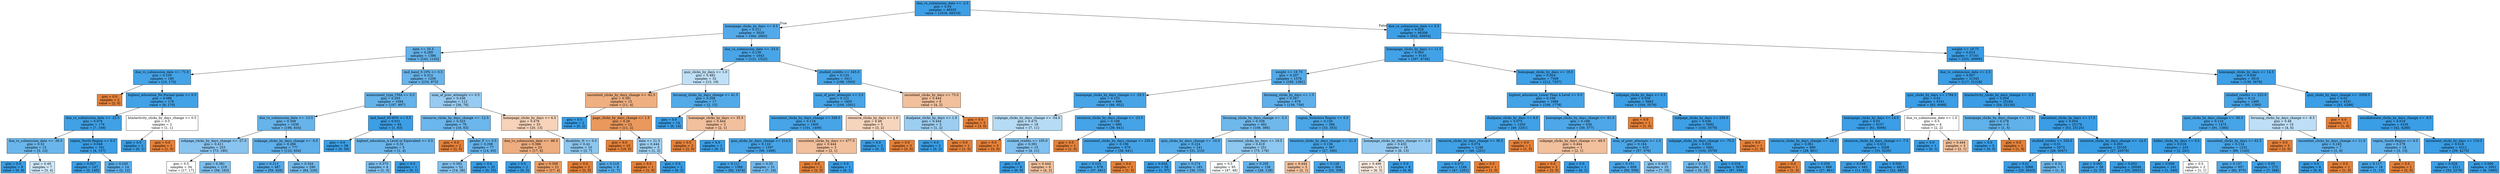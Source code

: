 digraph Tree {
node [shape=box, style="filled", color="black"] ;
0 [label="due_vs_submission_date <= -2.5\ngini = 0.04\nsamples = 49335\nvalue = [1016, 48319]", fillcolor="#399de5fa"] ;
1 [label="homepage_clicks_by_days <= 9.5\ngini = 0.211\nsamples = 3029\nvalue = [364, 2665]", fillcolor="#399de5dc"] ;
0 -> 1 [labeldistance=2.5, labelangle=45, headlabel="True"] ;
2 [label="date <= 35.5\ngini = 0.289\nsamples = 1386\nvalue = [243, 1143]", fillcolor="#399de5c9"] ;
1 -> 2 ;
3 [label="due_vs_submission_date <= -71.0\ngini = 0.105\nsamples = 180\nvalue = [10, 170]", fillcolor="#399de5f0"] ;
2 -> 3 ;
4 [label="gini = 0.0\nsamples = 2\nvalue = [2, 0]", fillcolor="#e58139ff"] ;
3 -> 4 ;
5 [label="highest_education_No Formal quals <= 0.5\ngini = 0.086\nsamples = 178\nvalue = [8, 170]", fillcolor="#399de5f3"] ;
3 -> 5 ;
6 [label="due_vs_submission_date <= -22.5\ngini = 0.076\nsamples = 176\nvalue = [7, 169]", fillcolor="#399de5f4"] ;
5 -> 6 ;
7 [label="due_vs_submission_date <= -36.5\ngini = 0.32\nsamples = 15\nvalue = [3, 12]", fillcolor="#399de5bf"] ;
6 -> 7 ;
8 [label="gini = 0.0\nsamples = 8\nvalue = [0, 8]", fillcolor="#399de5ff"] ;
7 -> 8 ;
9 [label="gini = 0.49\nsamples = 7\nvalue = [3, 4]", fillcolor="#399de540"] ;
7 -> 9 ;
10 [label="region_North Region <= 0.5\ngini = 0.048\nsamples = 161\nvalue = [4, 157]", fillcolor="#399de5f9"] ;
6 -> 10 ;
11 [label="gini = 0.027\nsamples = 147\nvalue = [2, 145]", fillcolor="#399de5fb"] ;
10 -> 11 ;
12 [label="gini = 0.245\nsamples = 14\nvalue = [2, 12]", fillcolor="#399de5d4"] ;
10 -> 12 ;
13 [label="htmlactivity_clicks_by_days_change <= 0.5\ngini = 0.5\nsamples = 2\nvalue = [1, 1]", fillcolor="#e5813900"] ;
5 -> 13 ;
14 [label="gini = 0.0\nsamples = 1\nvalue = [0, 1]", fillcolor="#399de5ff"] ;
13 -> 14 ;
15 [label="gini = 0.0\nsamples = 1\nvalue = [1, 0]", fillcolor="#e58139ff"] ;
13 -> 15 ;
16 [label="imd_band_0-10% <= 0.5\ngini = 0.312\nsamples = 1206\nvalue = [233, 973]", fillcolor="#399de5c2"] ;
2 -> 16 ;
17 [label="assessment_type_CMA <= 0.5\ngini = 0.295\nsamples = 1094\nvalue = [197, 897]", fillcolor="#399de5c7"] ;
16 -> 17 ;
18 [label="due_vs_submission_date <= -13.5\ngini = 0.308\nsamples = 1030\nvalue = [196, 834]", fillcolor="#399de5c3"] ;
17 -> 18 ;
19 [label="subpage_clicks_by_days_change <= -27.5\ngini = 0.411\nsamples = 253\nvalue = [73, 180]", fillcolor="#399de598"] ;
18 -> 19 ;
20 [label="gini = 0.5\nsamples = 34\nvalue = [17, 17]", fillcolor="#e5813900"] ;
19 -> 20 ;
21 [label="gini = 0.381\nsamples = 219\nvalue = [56, 163]", fillcolor="#399de5a7"] ;
19 -> 21 ;
22 [label="subpage_clicks_by_days_change <= -5.5\ngini = 0.266\nsamples = 777\nvalue = [123, 654]", fillcolor="#399de5cf"] ;
18 -> 22 ;
23 [label="gini = 0.213\nsamples = 487\nvalue = [59, 428]", fillcolor="#399de5dc"] ;
22 -> 23 ;
24 [label="gini = 0.344\nsamples = 290\nvalue = [64, 226]", fillcolor="#399de5b7"] ;
22 -> 24 ;
25 [label="imd_band_50-60% <= 0.5\ngini = 0.031\nsamples = 64\nvalue = [1, 63]", fillcolor="#399de5fb"] ;
17 -> 25 ;
26 [label="gini = 0.0\nsamples = 59\nvalue = [0, 59]", fillcolor="#399de5ff"] ;
25 -> 26 ;
27 [label="highest_education_A Level or Equivalent <= 0.5\ngini = 0.32\nsamples = 5\nvalue = [1, 4]", fillcolor="#399de5bf"] ;
25 -> 27 ;
28 [label="gini = 0.375\nsamples = 4\nvalue = [1, 3]", fillcolor="#399de5aa"] ;
27 -> 28 ;
29 [label="gini = 0.0\nsamples = 1\nvalue = [0, 1]", fillcolor="#399de5ff"] ;
27 -> 29 ;
30 [label="num_of_prev_attempts <= 0.5\ngini = 0.436\nsamples = 112\nvalue = [36, 76]", fillcolor="#399de586"] ;
16 -> 30 ;
31 [label="resource_clicks_by_days_change <= -12.5\ngini = 0.323\nsamples = 79\nvalue = [16, 63]", fillcolor="#399de5be"] ;
30 -> 31 ;
32 [label="gini = 0.0\nsamples = 2\nvalue = [2, 0]", fillcolor="#e58139ff"] ;
31 -> 32 ;
33 [label="gender_F <= 0.5\ngini = 0.298\nsamples = 77\nvalue = [14, 63]", fillcolor="#399de5c6"] ;
31 -> 33 ;
34 [label="gini = 0.393\nsamples = 52\nvalue = [14, 38]", fillcolor="#399de5a1"] ;
33 -> 34 ;
35 [label="gini = 0.0\nsamples = 25\nvalue = [0, 25]", fillcolor="#399de5ff"] ;
33 -> 35 ;
36 [label="homepage_clicks_by_days <= 6.5\ngini = 0.478\nsamples = 33\nvalue = [20, 13]", fillcolor="#e5813959"] ;
30 -> 36 ;
37 [label="due_vs_submission_date <= -86.5\ngini = 0.386\nsamples = 23\nvalue = [17, 6]", fillcolor="#e58139a5"] ;
36 -> 37 ;
38 [label="gini = 0.0\nsamples = 2\nvalue = [0, 2]", fillcolor="#399de5ff"] ;
37 -> 38 ;
39 [label="gini = 0.308\nsamples = 21\nvalue = [17, 4]", fillcolor="#e58139c3"] ;
37 -> 39 ;
40 [label="disability_N <= 0.5\ngini = 0.42\nsamples = 10\nvalue = [3, 7]", fillcolor="#399de592"] ;
36 -> 40 ;
41 [label="gini = 0.0\nsamples = 2\nvalue = [2, 0]", fillcolor="#e58139ff"] ;
40 -> 41 ;
42 [label="gini = 0.219\nsamples = 8\nvalue = [1, 7]", fillcolor="#399de5db"] ;
40 -> 42 ;
43 [label="due_vs_submission_date <= -23.0\ngini = 0.136\nsamples = 1643\nvalue = [121, 1522]", fillcolor="#399de5eb"] ;
1 -> 43 ;
44 [label="quiz_clicks_by_days <= 1.0\ngini = 0.482\nsamples = 32\nvalue = [13, 19]", fillcolor="#399de551"] ;
43 -> 44 ;
45 [label="oucontent_clicks_by_days_change <= -62.5\ngini = 0.391\nsamples = 15\nvalue = [11, 4]", fillcolor="#e58139a2"] ;
44 -> 45 ;
46 [label="gini = 0.0\nsamples = 2\nvalue = [0, 2]", fillcolor="#399de5ff"] ;
45 -> 46 ;
47 [label="page_clicks_by_days_change <= 1.5\ngini = 0.26\nsamples = 13\nvalue = [11, 2]", fillcolor="#e58139d1"] ;
45 -> 47 ;
48 [label="gini = 0.0\nsamples = 10\nvalue = [10, 0]", fillcolor="#e58139ff"] ;
47 -> 48 ;
49 [label="date <= 21.5\ngini = 0.444\nsamples = 3\nvalue = [1, 2]", fillcolor="#399de57f"] ;
47 -> 49 ;
50 [label="gini = 0.0\nsamples = 1\nvalue = [1, 0]", fillcolor="#e58139ff"] ;
49 -> 50 ;
51 [label="gini = 0.0\nsamples = 2\nvalue = [0, 2]", fillcolor="#399de5ff"] ;
49 -> 51 ;
52 [label="forumng_clicks_by_days_change <= 41.5\ngini = 0.208\nsamples = 17\nvalue = [2, 15]", fillcolor="#399de5dd"] ;
44 -> 52 ;
53 [label="gini = 0.0\nsamples = 14\nvalue = [0, 14]", fillcolor="#399de5ff"] ;
52 -> 53 ;
54 [label="homepage_clicks_by_days <= 35.5\ngini = 0.444\nsamples = 3\nvalue = [2, 1]", fillcolor="#e581397f"] ;
52 -> 54 ;
55 [label="gini = 0.0\nsamples = 2\nvalue = [2, 0]", fillcolor="#e58139ff"] ;
54 -> 55 ;
56 [label="gini = 0.0\nsamples = 1\nvalue = [0, 1]", fillcolor="#399de5ff"] ;
54 -> 56 ;
57 [label="studied_credits <= 345.0\ngini = 0.125\nsamples = 1611\nvalue = [108, 1503]", fillcolor="#399de5ed"] ;
43 -> 57 ;
58 [label="num_of_prev_attempts <= 3.5\ngini = 0.121\nsamples = 1605\nvalue = [104, 1501]", fillcolor="#399de5ed"] ;
57 -> 58 ;
59 [label="oucontent_clicks_by_days_change <= 349.5\ngini = 0.118\nsamples = 1600\nvalue = [101, 1499]", fillcolor="#399de5ee"] ;
58 -> 59 ;
60 [label="quiz_clicks_by_days_change <= 214.5\ngini = 0.116\nsamples = 1597\nvalue = [99, 1498]", fillcolor="#399de5ee"] ;
59 -> 60 ;
61 [label="gini = 0.111\nsamples = 1566\nvalue = [92, 1474]", fillcolor="#399de5ef"] ;
60 -> 61 ;
62 [label="gini = 0.35\nsamples = 31\nvalue = [7, 24]", fillcolor="#399de5b5"] ;
60 -> 62 ;
63 [label="oucontent_clicks_by_days <= 477.5\ngini = 0.444\nsamples = 3\nvalue = [2, 1]", fillcolor="#e581397f"] ;
59 -> 63 ;
64 [label="gini = 0.0\nsamples = 2\nvalue = [2, 0]", fillcolor="#e58139ff"] ;
63 -> 64 ;
65 [label="gini = 0.0\nsamples = 1\nvalue = [0, 1]", fillcolor="#399de5ff"] ;
63 -> 65 ;
66 [label="resource_clicks_by_days <= 1.0\ngini = 0.48\nsamples = 5\nvalue = [3, 2]", fillcolor="#e5813955"] ;
58 -> 66 ;
67 [label="gini = 0.0\nsamples = 2\nvalue = [0, 2]", fillcolor="#399de5ff"] ;
66 -> 67 ;
68 [label="gini = 0.0\nsamples = 3\nvalue = [3, 0]", fillcolor="#e58139ff"] ;
66 -> 68 ;
69 [label="oucontent_clicks_by_days <= 73.0\ngini = 0.444\nsamples = 6\nvalue = [4, 2]", fillcolor="#e581397f"] ;
57 -> 69 ;
70 [label="dualpane_clicks_by_days <= 1.0\ngini = 0.444\nsamples = 3\nvalue = [1, 2]", fillcolor="#399de57f"] ;
69 -> 70 ;
71 [label="gini = 0.0\nsamples = 2\nvalue = [0, 2]", fillcolor="#399de5ff"] ;
70 -> 71 ;
72 [label="gini = 0.0\nsamples = 1\nvalue = [1, 0]", fillcolor="#e58139ff"] ;
70 -> 72 ;
73 [label="gini = 0.0\nsamples = 3\nvalue = [3, 0]", fillcolor="#e58139ff"] ;
69 -> 73 ;
74 [label="due_vs_submission_date <= 0.5\ngini = 0.028\nsamples = 46306\nvalue = [652, 45654]", fillcolor="#399de5fb"] ;
0 -> 74 [labeldistance=2.5, labelangle=-45, headlabel="False"] ;
75 [label="homepage_clicks_by_days <= 11.5\ngini = 0.083\nsamples = 9145\nvalue = [397, 8748]", fillcolor="#399de5f3"] ;
74 -> 75 ;
76 [label="weight <= 18.75\ngini = 0.207\nsamples = 1576\nvalue = [185, 1391]", fillcolor="#399de5dd"] ;
75 -> 76 ;
77 [label="homepage_clicks_by_days_change <= -29.5\ngini = 0.123\nsamples = 698\nvalue = [46, 652]", fillcolor="#399de5ed"] ;
76 -> 77 ;
78 [label="subpage_clicks_by_days_change <= -54.0\ngini = 0.475\nsamples = 18\nvalue = [7, 11]", fillcolor="#399de55d"] ;
77 -> 78 ;
79 [label="gini = 0.0\nsamples = 3\nvalue = [3, 0]", fillcolor="#e58139ff"] ;
78 -> 79 ;
80 [label="studied_credits <= 105.0\ngini = 0.391\nsamples = 15\nvalue = [4, 11]", fillcolor="#399de5a2"] ;
78 -> 80 ;
81 [label="gini = 0.0\nsamples = 9\nvalue = [0, 9]", fillcolor="#399de5ff"] ;
80 -> 81 ;
82 [label="gini = 0.444\nsamples = 6\nvalue = [4, 2]", fillcolor="#e581397f"] ;
80 -> 82 ;
83 [label="resource_clicks_by_days_change <= -23.5\ngini = 0.108\nsamples = 680\nvalue = [39, 641]", fillcolor="#399de5ef"] ;
77 -> 83 ;
84 [label="gini = 0.0\nsamples = 1\nvalue = [1, 0]", fillcolor="#e58139ff"] ;
83 -> 84 ;
85 [label="oucontent_clicks_by_days_change <= 230.0\ngini = 0.106\nsamples = 679\nvalue = [38, 641]", fillcolor="#399de5f0"] ;
83 -> 85 ;
86 [label="gini = 0.103\nsamples = 678\nvalue = [37, 641]", fillcolor="#399de5f0"] ;
85 -> 86 ;
87 [label="gini = 0.0\nsamples = 1\nvalue = [1, 0]", fillcolor="#e58139ff"] ;
85 -> 87 ;
88 [label="forumng_clicks_by_days <= 1.5\ngini = 0.267\nsamples = 878\nvalue = [139, 739]", fillcolor="#399de5cf"] ;
76 -> 88 ;
89 [label="forumng_clicks_by_days_change <= -5.5\ngini = 0.338\nsamples = 492\nvalue = [106, 386]", fillcolor="#399de5b9"] ;
88 -> 89 ;
90 [label="quiz_clicks_by_days_change <= -10.5\ngini = 0.224\nsamples = 241\nvalue = [31, 210]", fillcolor="#399de5d9"] ;
89 -> 90 ;
91 [label="gini = 0.034\nsamples = 58\nvalue = [1, 57]", fillcolor="#399de5fb"] ;
90 -> 91 ;
92 [label="gini = 0.274\nsamples = 183\nvalue = [30, 153]", fillcolor="#399de5cd"] ;
90 -> 92 ;
93 [label="oucontent_clicks_by_days <= 19.5\ngini = 0.419\nsamples = 251\nvalue = [75, 176]", fillcolor="#399de592"] ;
89 -> 93 ;
94 [label="gini = 0.5\nsamples = 95\nvalue = [47, 48]", fillcolor="#399de505"] ;
93 -> 94 ;
95 [label="gini = 0.295\nsamples = 156\nvalue = [28, 128]", fillcolor="#399de5c7"] ;
93 -> 95 ;
96 [label="region_Yorkshire Region <= 0.5\ngini = 0.156\nsamples = 386\nvalue = [33, 353]", fillcolor="#399de5e7"] ;
88 -> 96 ;
97 [label="resource_clicks_by_days_change <= -21.5\ngini = 0.136\nsamples = 367\nvalue = [27, 340]", fillcolor="#399de5eb"] ;
96 -> 97 ;
98 [label="gini = 0.444\nsamples = 3\nvalue = [2, 1]", fillcolor="#e581397f"] ;
97 -> 98 ;
99 [label="gini = 0.128\nsamples = 364\nvalue = [25, 339]", fillcolor="#399de5ec"] ;
97 -> 99 ;
100 [label="homepage_clicks_by_days_change <= -2.0\ngini = 0.432\nsamples = 19\nvalue = [6, 13]", fillcolor="#399de589"] ;
96 -> 100 ;
101 [label="gini = 0.496\nsamples = 11\nvalue = [6, 5]", fillcolor="#e581392a"] ;
100 -> 101 ;
102 [label="gini = 0.0\nsamples = 8\nvalue = [0, 8]", fillcolor="#399de5ff"] ;
100 -> 102 ;
103 [label="homepage_clicks_by_days <= 19.5\ngini = 0.054\nsamples = 7569\nvalue = [212, 7357]", fillcolor="#399de5f8"] ;
75 -> 103 ;
104 [label="highest_education_Lower Than A Level <= 0.5\ngini = 0.108\nsamples = 1886\nvalue = [108, 1778]", fillcolor="#399de5f0"] ;
103 -> 104 ;
105 [label="dualpane_clicks_by_days <= 6.0\ngini = 0.075\nsamples = 1250\nvalue = [49, 1201]", fillcolor="#399de5f5"] ;
104 -> 105 ;
106 [label="resource_clicks_by_days_change <= 36.5\ngini = 0.074\nsamples = 1249\nvalue = [48, 1201]", fillcolor="#399de5f5"] ;
105 -> 106 ;
107 [label="gini = 0.072\nsamples = 1248\nvalue = [47, 1201]", fillcolor="#399de5f5"] ;
106 -> 107 ;
108 [label="gini = 0.0\nsamples = 1\nvalue = [1, 0]", fillcolor="#e58139ff"] ;
106 -> 108 ;
109 [label="gini = 0.0\nsamples = 1\nvalue = [1, 0]", fillcolor="#e58139ff"] ;
105 -> 109 ;
110 [label="homepage_clicks_by_days_change <= -61.0\ngini = 0.168\nsamples = 636\nvalue = [59, 577]", fillcolor="#399de5e5"] ;
104 -> 110 ;
111 [label="subpage_clicks_by_days_change <= -49.5\ngini = 0.444\nsamples = 3\nvalue = [2, 1]", fillcolor="#e581397f"] ;
110 -> 111 ;
112 [label="gini = 0.0\nsamples = 2\nvalue = [2, 0]", fillcolor="#e58139ff"] ;
111 -> 112 ;
113 [label="gini = 0.0\nsamples = 1\nvalue = [0, 1]", fillcolor="#399de5ff"] ;
111 -> 113 ;
114 [label="num_of_prev_attempts <= 1.5\ngini = 0.164\nsamples = 633\nvalue = [57, 576]", fillcolor="#399de5e6"] ;
110 -> 114 ;
115 [label="gini = 0.151\nsamples = 608\nvalue = [50, 558]", fillcolor="#399de5e8"] ;
114 -> 115 ;
116 [label="gini = 0.403\nsamples = 25\nvalue = [7, 18]", fillcolor="#399de59c"] ;
114 -> 116 ;
117 [label="subpage_clicks_by_days <= 0.5\ngini = 0.036\nsamples = 5683\nvalue = [104, 5579]", fillcolor="#399de5fa"] ;
103 -> 117 ;
118 [label="gini = 0.0\nsamples = 1\nvalue = [1, 0]", fillcolor="#e58139ff"] ;
117 -> 118 ;
119 [label="subpage_clicks_by_days <= 259.0\ngini = 0.036\nsamples = 5682\nvalue = [103, 5579]", fillcolor="#399de5fa"] ;
117 -> 119 ;
120 [label="subpage_clicks_by_days_change <= -75.5\ngini = 0.035\nsamples = 5681\nvalue = [102, 5579]", fillcolor="#399de5fa"] ;
119 -> 120 ;
121 [label="gini = 0.34\nsamples = 23\nvalue = [5, 18]", fillcolor="#399de5b8"] ;
120 -> 121 ;
122 [label="gini = 0.034\nsamples = 5658\nvalue = [97, 5561]", fillcolor="#399de5fb"] ;
120 -> 122 ;
123 [label="gini = 0.0\nsamples = 1\nvalue = [1, 0]", fillcolor="#e58139ff"] ;
119 -> 123 ;
124 [label="weight <= 18.75\ngini = 0.014\nsamples = 37161\nvalue = [255, 36906]", fillcolor="#399de5fd"] ;
74 -> 124 ;
125 [label="due_vs_submission_date <= 2.5\ngini = 0.007\nsamples = 31345\nvalue = [117, 31228]", fillcolor="#399de5fe"] ;
124 -> 125 ;
126 [label="quiz_clicks_by_days <= 1784.5\ngini = 0.02\nsamples = 6161\nvalue = [63, 6098]", fillcolor="#399de5fc"] ;
125 -> 126 ;
127 [label="homepage_clicks_by_days <= 14.5\ngini = 0.02\nsamples = 6157\nvalue = [61, 6096]", fillcolor="#399de5fc"] ;
126 -> 127 ;
128 [label="resource_clicks_by_days_change <= -24.5\ngini = 0.061\nsamples = 889\nvalue = [28, 861]", fillcolor="#399de5f7"] ;
127 -> 128 ;
129 [label="gini = 0.0\nsamples = 1\nvalue = [1, 0]", fillcolor="#e58139ff"] ;
128 -> 129 ;
130 [label="gini = 0.059\nsamples = 888\nvalue = [27, 861]", fillcolor="#399de5f7"] ;
128 -> 130 ;
131 [label="resource_clicks_by_days_change <= -7.5\ngini = 0.012\nsamples = 5268\nvalue = [33, 5235]", fillcolor="#399de5fd"] ;
127 -> 131 ;
132 [label="gini = 0.048\nsamples = 443\nvalue = [11, 432]", fillcolor="#399de5f9"] ;
131 -> 132 ;
133 [label="gini = 0.009\nsamples = 4825\nvalue = [22, 4803]", fillcolor="#399de5fe"] ;
131 -> 133 ;
134 [label="due_vs_submission_date <= 1.5\ngini = 0.5\nsamples = 4\nvalue = [2, 2]", fillcolor="#e5813900"] ;
126 -> 134 ;
135 [label="gini = 0.0\nsamples = 1\nvalue = [0, 1]", fillcolor="#399de5ff"] ;
134 -> 135 ;
136 [label="gini = 0.444\nsamples = 3\nvalue = [2, 1]", fillcolor="#e581397f"] ;
134 -> 136 ;
137 [label="htmlactivity_clicks_by_days_change <= -2.5\ngini = 0.004\nsamples = 25184\nvalue = [54, 25130]", fillcolor="#399de5fe"] ;
125 -> 137 ;
138 [label="homepage_clicks_by_days_change <= -13.5\ngini = 0.278\nsamples = 6\nvalue = [1, 5]", fillcolor="#399de5cc"] ;
137 -> 138 ;
139 [label="gini = 0.0\nsamples = 5\nvalue = [0, 5]", fillcolor="#399de5ff"] ;
138 -> 139 ;
140 [label="gini = 0.0\nsamples = 1\nvalue = [1, 0]", fillcolor="#e58139ff"] ;
138 -> 140 ;
141 [label="oucontent_clicks_by_days <= 17.5\ngini = 0.004\nsamples = 25178\nvalue = [53, 25125]", fillcolor="#399de5fe"] ;
137 -> 141 ;
142 [label="studied_credits <= 320.0\ngini = 0.01\nsamples = 5073\nvalue = [26, 5047]", fillcolor="#399de5fe"] ;
141 -> 142 ;
143 [label="gini = 0.01\nsamples = 5068\nvalue = [25, 5043]", fillcolor="#399de5fe"] ;
142 -> 143 ;
144 [label="gini = 0.32\nsamples = 5\nvalue = [1, 4]", fillcolor="#399de5bf"] ;
142 -> 144 ;
145 [label="resource_clicks_by_days_change <= -14.5\ngini = 0.003\nsamples = 20105\nvalue = [27, 20078]", fillcolor="#399de5ff"] ;
141 -> 145 ;
146 [label="gini = 0.065\nsamples = 59\nvalue = [2, 57]", fillcolor="#399de5f6"] ;
145 -> 146 ;
147 [label="gini = 0.002\nsamples = 20046\nvalue = [25, 20021]", fillcolor="#399de5ff"] ;
145 -> 147 ;
148 [label="homepage_clicks_by_days <= 14.5\ngini = 0.046\nsamples = 5816\nvalue = [138, 5678]", fillcolor="#399de5f9"] ;
124 -> 148 ;
149 [label="studied_credits <= 225.0\ngini = 0.12\nsamples = 1485\nvalue = [95, 1390]", fillcolor="#399de5ee"] ;
148 -> 149 ;
150 [label="quiz_clicks_by_days_change <= -50.5\ngini = 0.116\nsamples = 1475\nvalue = [91, 1384]", fillcolor="#399de5ee"] ;
149 -> 150 ;
151 [label="folder_clicks_by_days <= 0.5\ngini = 0.016\nsamples = 243\nvalue = [2, 241]", fillcolor="#399de5fd"] ;
150 -> 151 ;
152 [label="gini = 0.008\nsamples = 241\nvalue = [1, 240]", fillcolor="#399de5fe"] ;
151 -> 152 ;
153 [label="gini = 0.5\nsamples = 2\nvalue = [1, 1]", fillcolor="#e5813900"] ;
151 -> 153 ;
154 [label="oucontent_clicks_by_days <= 62.5\ngini = 0.134\nsamples = 1232\nvalue = [89, 1143]", fillcolor="#399de5eb"] ;
150 -> 154 ;
155 [label="gini = 0.157\nsamples = 957\nvalue = [82, 875]", fillcolor="#399de5e7"] ;
154 -> 155 ;
156 [label="gini = 0.05\nsamples = 275\nvalue = [7, 268]", fillcolor="#399de5f8"] ;
154 -> 156 ;
157 [label="forumng_clicks_by_days_change <= -8.5\ngini = 0.48\nsamples = 10\nvalue = [4, 6]", fillcolor="#399de555"] ;
149 -> 157 ;
158 [label="gini = 0.0\nsamples = 3\nvalue = [3, 0]", fillcolor="#e58139ff"] ;
157 -> 158 ;
159 [label="oucontent_clicks_by_days_change <= 11.0\ngini = 0.245\nsamples = 7\nvalue = [1, 6]", fillcolor="#399de5d4"] ;
157 -> 159 ;
160 [label="gini = 0.0\nsamples = 6\nvalue = [0, 6]", fillcolor="#399de5ff"] ;
159 -> 160 ;
161 [label="gini = 0.0\nsamples = 1\nvalue = [1, 0]", fillcolor="#e58139ff"] ;
159 -> 161 ;
162 [label="quiz_clicks_by_days_change <= -2059.5\ngini = 0.02\nsamples = 4331\nvalue = [43, 4288]", fillcolor="#399de5fc"] ;
148 -> 162 ;
163 [label="gini = 0.0\nsamples = 1\nvalue = [1, 0]", fillcolor="#e58139ff"] ;
162 -> 163 ;
164 [label="oucollaborate_clicks_by_days_change <= -8.5\ngini = 0.019\nsamples = 4330\nvalue = [42, 4288]", fillcolor="#399de5fd"] ;
162 -> 164 ;
165 [label="region_South Region <= 0.5\ngini = 0.278\nsamples = 18\nvalue = [3, 15]", fillcolor="#399de5cc"] ;
164 -> 165 ;
166 [label="gini = 0.117\nsamples = 16\nvalue = [1, 15]", fillcolor="#399de5ee"] ;
165 -> 166 ;
167 [label="gini = 0.0\nsamples = 2\nvalue = [2, 0]", fillcolor="#e58139ff"] ;
165 -> 167 ;
168 [label="oucontent_clicks_by_days <= 110.5\ngini = 0.018\nsamples = 4312\nvalue = [39, 4273]", fillcolor="#399de5fd"] ;
164 -> 168 ;
169 [label="gini = 0.028\nsamples = 2311\nvalue = [33, 2278]", fillcolor="#399de5fb"] ;
168 -> 169 ;
170 [label="gini = 0.006\nsamples = 2001\nvalue = [6, 1995]", fillcolor="#399de5fe"] ;
168 -> 170 ;
}